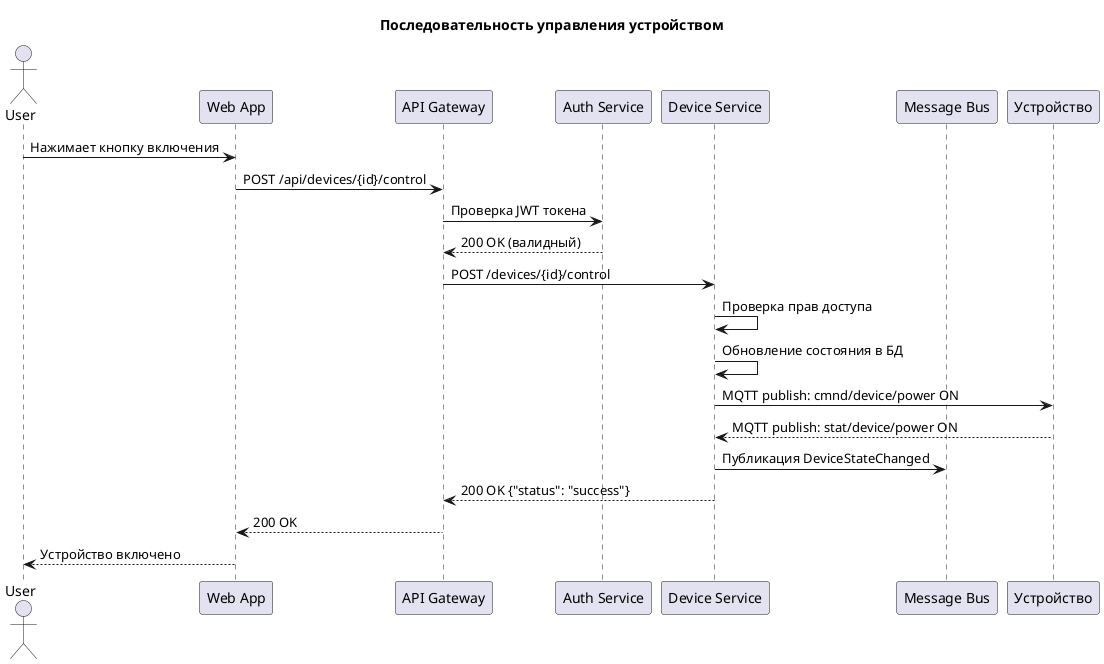 @startuml DeviceControlSequence
title Последовательность управления устройством

actor User as user
participant "Web App" as web
participant "API Gateway" as gateway
participant "Auth Service" as auth
participant "Device Service" as device
participant "Message Bus" as bus
participant "Устройство" as hardware

user -> web: Нажимает кнопку включения
web -> gateway: POST /api/devices/{id}/control
gateway -> auth: Проверка JWT токена
auth --> gateway: 200 OK (валидный)

gateway -> device: POST /devices/{id}/control
device -> device: Проверка прав доступа
device -> device: Обновление состояния в БД
device -> hardware: MQTT publish: cmnd/device/power ON
hardware --> device: MQTT publish: stat/device/power ON

device -> bus: Публикация DeviceStateChanged
device --> gateway: 200 OK {"status": "success"}
gateway --> web: 200 OK
web --> user: Устройство включено

@enduml